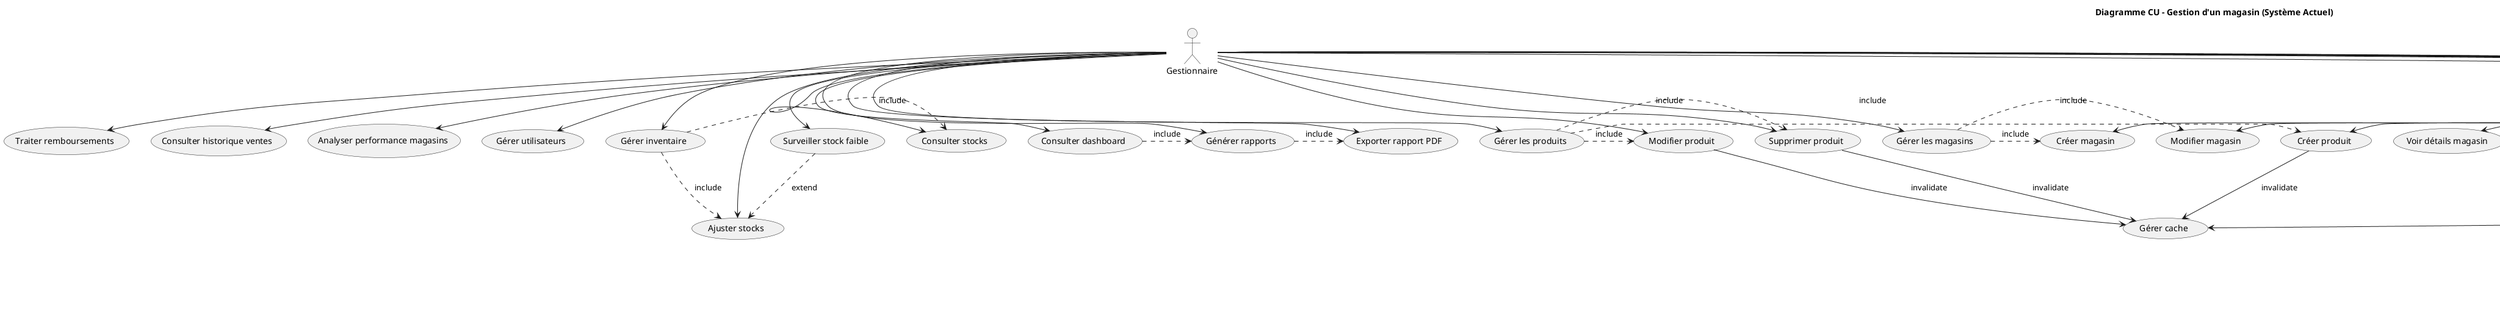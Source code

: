 @startuml Diagramme CU
title Diagramme CU - Gestion d'un magasin (Système Actuel)

actor Client
actor Gestionnaire as Admin

' === Cas d'usage Client ===
usecase "Consulter produits" as UC1
usecase "Rechercher produits" as UC2
usecase "Voir détails produit" as UC3
usecase "Ajouter au panier" as UC4
usecase "Consulter panier" as UC5
usecase "Effectuer un achat" as UC6
usecase "Voir historique achats" as UC7
usecase "Demander un remboursement" as UC8
usecase "S'authentifier" as UC9
usecase "Sélectionner magasin" as UC10
usecase "Voir reçu d'achat" as UC11

' === Cas d'usage Gestionnaire ===
usecase "Gérer les produits" as UC12
usecase "Créer produit" as UC13
usecase "Modifier produit" as UC14
usecase "Supprimer produit" as UC15
usecase "Gérer les magasins" as UC16
usecase "Créer magasin" as UC17
usecase "Modifier magasin" as UC18
usecase "Voir détails magasin" as UC19
usecase "Gérer inventaire" as UC20
usecase "Consulter stocks" as UC21
usecase "Ajuster stocks" as UC22
usecase "Surveiller stock faible" as UC23
usecase "Consulter dashboard" as UC24
usecase "Générer rapports" as UC25
usecase "Voir métriques performance" as UC26
usecase "Traiter remboursements" as UC27
usecase "Consulter historique ventes" as UC28
usecase "Analyser performance magasins" as UC29
usecase "Exporter rapport PDF" as UC30
usecase "Gérer utilisateurs" as UC31

' === Cas d'usage Système ===
usecase "Réserver stock" as UC32
usecase "Mettre à jour stock" as UC33
usecase "Calculer totaux" as UC34
usecase "Envoyer métriques" as UC35
usecase "Gérer cache" as UC36

' === Relations Client ===
Client --> UC1
Client --> UC2
Client --> UC3
Client --> UC4
Client --> UC5
Client --> UC6
Client --> UC7
Client --> UC8
Client --> UC9
Client --> UC10
Client --> UC11

' === Relations Gestionnaire ===
Admin --> UC1
Admin --> UC2
Admin --> UC3
Admin --> UC9
Admin --> UC12
Admin --> UC13
Admin --> UC14
Admin --> UC15
Admin --> UC16
Admin --> UC17
Admin --> UC18
Admin --> UC19
Admin --> UC20
Admin --> UC21
Admin --> UC22
Admin --> UC23
Admin --> UC24
Admin --> UC25
Admin --> UC26
Admin --> UC27
Admin --> UC28
Admin --> UC29
Admin --> UC30
Admin --> UC31

' === Inclusions ===
UC6 .> UC9 : include
UC7 .> UC9 : include
UC8 .> UC9 : include
UC10 .> UC9 : include
UC12 .> UC13 : include
UC12 .> UC14 : include
UC12 .> UC15 : include
UC16 .> UC17 : include
UC16 .> UC18 : include
UC20 .> UC21 : include
UC20 .> UC22 : include
UC24 .> UC25 : include
UC25 .> UC30 : include
UC6 .> UC32 : include
UC6 .> UC33 : include
UC6 .> UC34 : include

' === Extensions ===
UC6 ..> UC11 : extend
UC23 ..> UC22 : extend
UC8 ..> UC33 : extend

' === Dépendances système ===
UC32 --> UC35 : trigger
UC33 --> UC35 : trigger
UC6 --> UC36 : invalidate
UC13 --> UC36 : invalidate
UC14 --> UC36 : invalidate
UC15 --> UC36 : invalidate

@enduml
